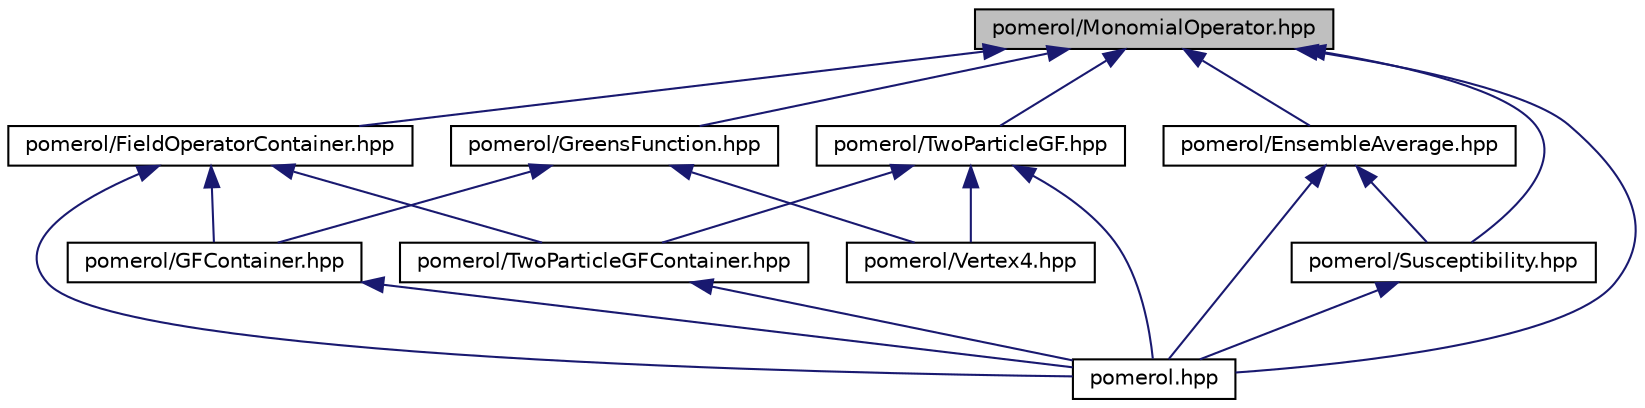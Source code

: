 digraph "pomerol/MonomialOperator.hpp"
{
  edge [fontname="Helvetica",fontsize="10",labelfontname="Helvetica",labelfontsize="10"];
  node [fontname="Helvetica",fontsize="10",shape=record];
  Node48 [label="pomerol/MonomialOperator.hpp",height=0.2,width=0.4,color="black", fillcolor="grey75", style="filled", fontcolor="black"];
  Node48 -> Node49 [dir="back",color="midnightblue",fontsize="10",style="solid",fontname="Helvetica"];
  Node49 [label="pomerol/EnsembleAverage.hpp",height=0.2,width=0.4,color="black", fillcolor="white", style="filled",URL="$_ensemble_average_8hpp.html",tooltip="Ensemble average of a monomial operator representing a physical observable. "];
  Node49 -> Node50 [dir="back",color="midnightblue",fontsize="10",style="solid",fontname="Helvetica"];
  Node50 [label="pomerol/Susceptibility.hpp",height=0.2,width=0.4,color="black", fillcolor="white", style="filled",URL="$_susceptibility_8hpp.html",tooltip="Dynamical susceptibility in the Matsubara representation. "];
  Node50 -> Node51 [dir="back",color="midnightblue",fontsize="10",style="solid",fontname="Helvetica"];
  Node51 [label="pomerol.hpp",height=0.2,width=0.4,color="black", fillcolor="white", style="filled",URL="$pomerol_8hpp.html",tooltip="Main \"include-all\" header of the library. "];
  Node49 -> Node51 [dir="back",color="midnightblue",fontsize="10",style="solid",fontname="Helvetica"];
  Node48 -> Node52 [dir="back",color="midnightblue",fontsize="10",style="solid",fontname="Helvetica"];
  Node52 [label="pomerol/FieldOperatorContainer.hpp",height=0.2,width=0.4,color="black", fillcolor="white", style="filled",URL="$_field_operator_container_8hpp.html",tooltip="A container for creation and annihilation operators. "];
  Node52 -> Node53 [dir="back",color="midnightblue",fontsize="10",style="solid",fontname="Helvetica"];
  Node53 [label="pomerol/GFContainer.hpp",height=0.2,width=0.4,color="black", fillcolor="white", style="filled",URL="$_g_f_container_8hpp.html",tooltip="Storage for multiple fermionic single-particle Matsubara Green&#39;s functions. "];
  Node53 -> Node51 [dir="back",color="midnightblue",fontsize="10",style="solid",fontname="Helvetica"];
  Node52 -> Node54 [dir="back",color="midnightblue",fontsize="10",style="solid",fontname="Helvetica"];
  Node54 [label="pomerol/TwoParticleGFContainer.hpp",height=0.2,width=0.4,color="black", fillcolor="white", style="filled",URL="$_two_particle_g_f_container_8hpp.html",tooltip="Storage for multiple fermionic two-particle Matsubara Green&#39;s functions. "];
  Node54 -> Node51 [dir="back",color="midnightblue",fontsize="10",style="solid",fontname="Helvetica"];
  Node52 -> Node51 [dir="back",color="midnightblue",fontsize="10",style="solid",fontname="Helvetica"];
  Node48 -> Node55 [dir="back",color="midnightblue",fontsize="10",style="solid",fontname="Helvetica"];
  Node55 [label="pomerol/GreensFunction.hpp",height=0.2,width=0.4,color="black", fillcolor="white", style="filled",URL="$_greens_function_8hpp.html",tooltip="Fermionic single-particle Matsubara Green&#39;s function. "];
  Node55 -> Node53 [dir="back",color="midnightblue",fontsize="10",style="solid",fontname="Helvetica"];
  Node55 -> Node56 [dir="back",color="midnightblue",fontsize="10",style="solid",fontname="Helvetica"];
  Node56 [label="pomerol/Vertex4.hpp",height=0.2,width=0.4,color="black", fillcolor="white", style="filled",URL="$_vertex4_8hpp.html",tooltip="Irreducible two-particle vertex in the Matsubara representation. "];
  Node48 -> Node50 [dir="back",color="midnightblue",fontsize="10",style="solid",fontname="Helvetica"];
  Node48 -> Node57 [dir="back",color="midnightblue",fontsize="10",style="solid",fontname="Helvetica"];
  Node57 [label="pomerol/TwoParticleGF.hpp",height=0.2,width=0.4,color="black", fillcolor="white", style="filled",URL="$_two_particle_g_f_8hpp.html",tooltip="Fermionic two-particle Matsubara Green&#39;s function. "];
  Node57 -> Node54 [dir="back",color="midnightblue",fontsize="10",style="solid",fontname="Helvetica"];
  Node57 -> Node56 [dir="back",color="midnightblue",fontsize="10",style="solid",fontname="Helvetica"];
  Node57 -> Node51 [dir="back",color="midnightblue",fontsize="10",style="solid",fontname="Helvetica"];
  Node48 -> Node51 [dir="back",color="midnightblue",fontsize="10",style="solid",fontname="Helvetica"];
}
